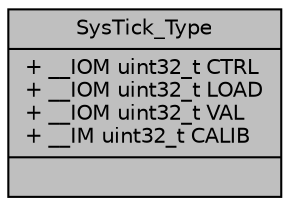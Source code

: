 digraph "SysTick_Type"
{
 // LATEX_PDF_SIZE
  edge [fontname="Helvetica",fontsize="10",labelfontname="Helvetica",labelfontsize="10"];
  node [fontname="Helvetica",fontsize="10",shape=record];
  Node1 [label="{SysTick_Type\n|+ __IOM uint32_t CTRL\l+ __IOM uint32_t LOAD\l+ __IOM uint32_t VAL\l+ __IM uint32_t CALIB\l|}",height=0.2,width=0.4,color="black", fillcolor="grey75", style="filled", fontcolor="black",tooltip="Structure type to access the System Timer (SysTick)."];
}
